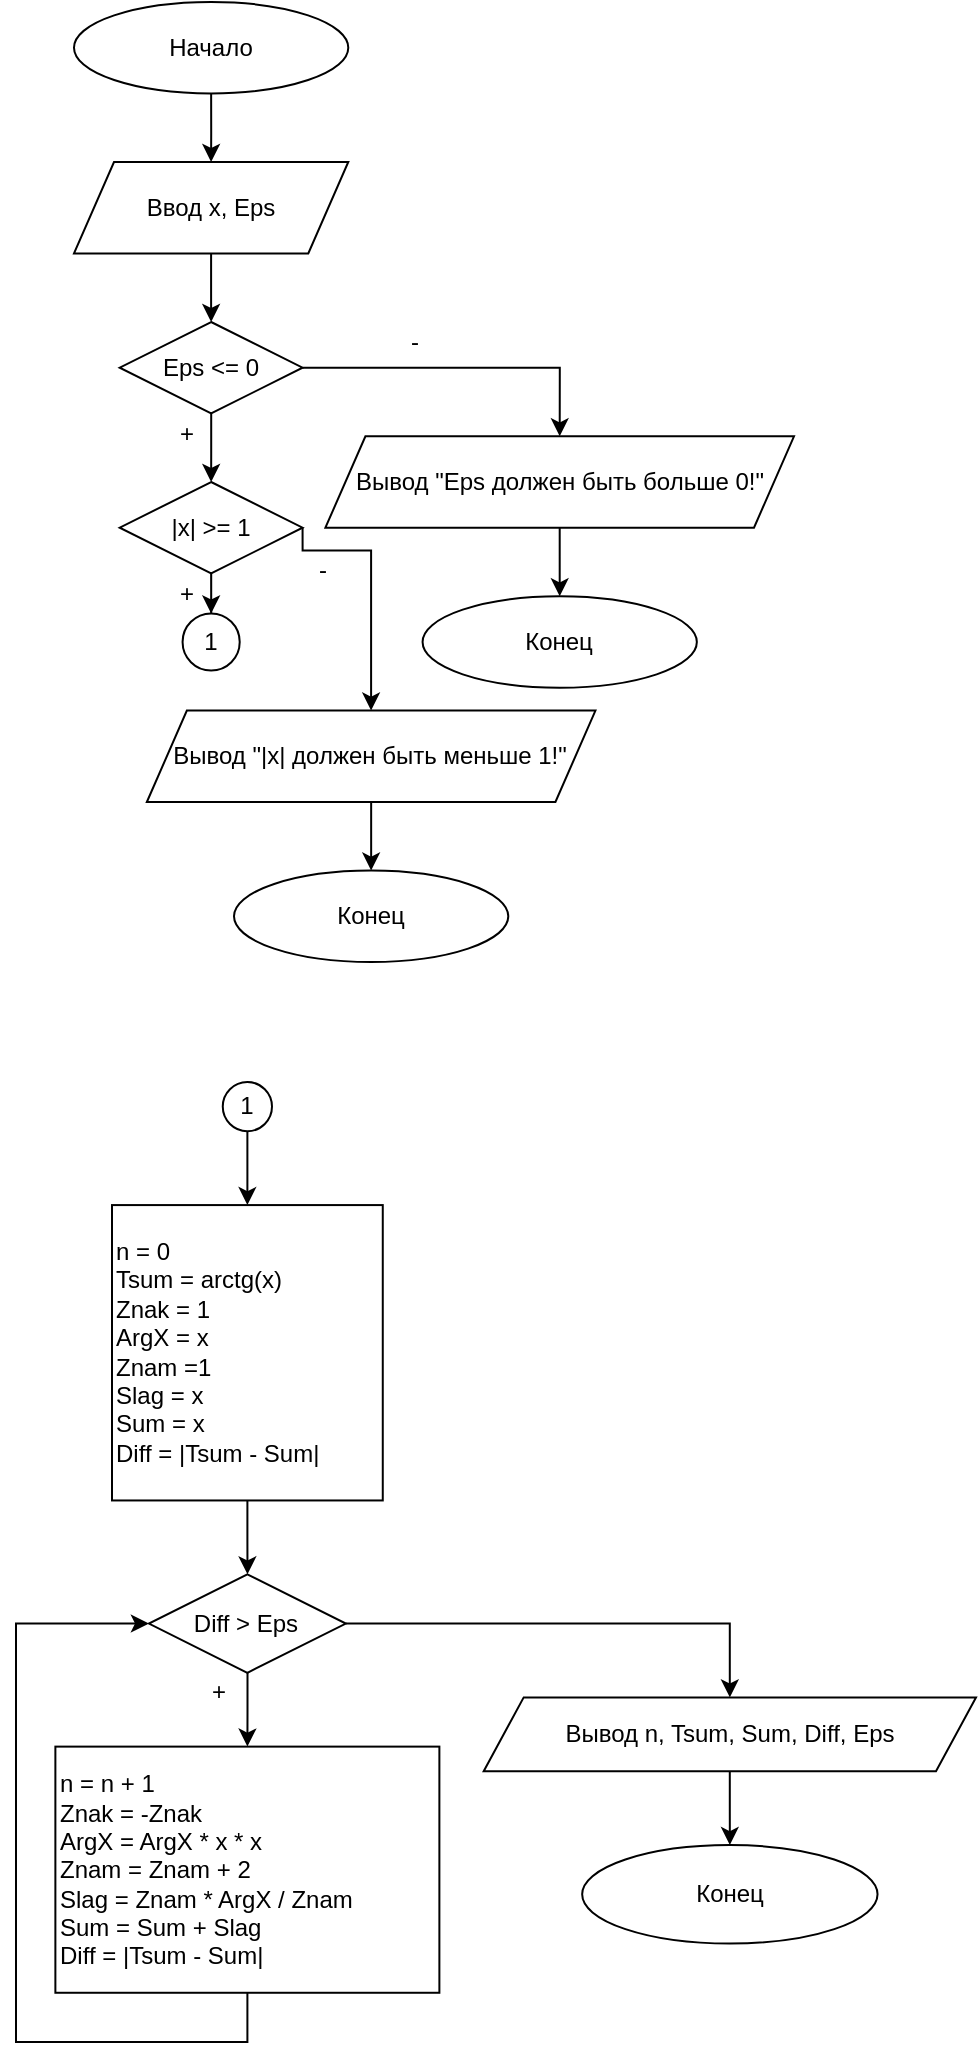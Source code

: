 <mxfile version="15.1.4" type="device"><diagram id="C5RBs43oDa-KdzZeNtuy" name="Page-1"><mxGraphModel dx="1346" dy="917" grid="1" gridSize="10" guides="1" tooltips="1" connect="1" arrows="1" fold="1" page="1" pageScale="1" pageWidth="827" pageHeight="1169" background="#FFFFFF" math="0" shadow="0"><root><mxCell id="WIyWlLk6GJQsqaUBKTNV-0"/><mxCell id="WIyWlLk6GJQsqaUBKTNV-1" parent="WIyWlLk6GJQsqaUBKTNV-0"/><mxCell id="u7lpGnSXABJt8K147xgm-42" value="" style="group" vertex="1" connectable="0" parent="WIyWlLk6GJQsqaUBKTNV-1"><mxGeometry x="210" y="610" width="480" height="480" as="geometry"/></mxCell><mxCell id="u7lpGnSXABJt8K147xgm-28" style="edgeStyle=orthogonalEdgeStyle;rounded=0;orthogonalLoop=1;jettySize=auto;html=1;" edge="1" parent="u7lpGnSXABJt8K147xgm-42" source="u7lpGnSXABJt8K147xgm-27"><mxGeometry relative="1" as="geometry"><mxPoint x="115.692" y="61.538" as="targetPoint"/></mxGeometry></mxCell><mxCell id="u7lpGnSXABJt8K147xgm-27" value="&lt;font style=&quot;vertical-align: inherit&quot;&gt;&lt;font style=&quot;vertical-align: inherit&quot;&gt;1&lt;/font&gt;&lt;/font&gt;" style="ellipse;whiteSpace=wrap;html=1;aspect=fixed;" vertex="1" parent="u7lpGnSXABJt8K147xgm-42"><mxGeometry x="103.385" width="24.615" height="24.615" as="geometry"/></mxCell><mxCell id="u7lpGnSXABJt8K147xgm-29" value="n = 0&lt;br&gt;Tsum = arctg(x)&lt;br&gt;Znak = 1&lt;br&gt;ArgX = x&lt;br&gt;Znam =1&lt;br&gt;Slag = x&lt;br&gt;Sum = x&lt;br&gt;Diff = |Tsum - Sum|" style="rounded=0;whiteSpace=wrap;html=1;align=left;" vertex="1" parent="u7lpGnSXABJt8K147xgm-42"><mxGeometry x="48" y="61.538" width="135.385" height="147.692" as="geometry"/></mxCell><mxCell id="u7lpGnSXABJt8K147xgm-32" value="Diff &amp;gt; Eps" style="rhombus;whiteSpace=wrap;html=1;" vertex="1" parent="u7lpGnSXABJt8K147xgm-42"><mxGeometry x="66.462" y="246.154" width="98.462" height="49.231" as="geometry"/></mxCell><mxCell id="u7lpGnSXABJt8K147xgm-31" style="edgeStyle=orthogonalEdgeStyle;rounded=0;orthogonalLoop=1;jettySize=auto;html=1;" edge="1" parent="u7lpGnSXABJt8K147xgm-42" source="u7lpGnSXABJt8K147xgm-29" target="u7lpGnSXABJt8K147xgm-32"><mxGeometry relative="1" as="geometry"><mxPoint x="115.692" y="246.154" as="targetPoint"/></mxGeometry></mxCell><mxCell id="u7lpGnSXABJt8K147xgm-35" style="edgeStyle=orthogonalEdgeStyle;rounded=0;orthogonalLoop=1;jettySize=auto;html=1;entryX=0;entryY=0.5;entryDx=0;entryDy=0;" edge="1" parent="u7lpGnSXABJt8K147xgm-42" source="u7lpGnSXABJt8K147xgm-34" target="u7lpGnSXABJt8K147xgm-32"><mxGeometry relative="1" as="geometry"><mxPoint y="270.769" as="targetPoint"/><Array as="points"><mxPoint x="115.692" y="480"/><mxPoint y="480"/><mxPoint y="270.769"/></Array></mxGeometry></mxCell><mxCell id="u7lpGnSXABJt8K147xgm-34" value="n = n + 1&lt;br&gt;Znak = -Znak&lt;br&gt;ArgX = ArgX * x * x&lt;br&gt;Znam = Znam + 2&lt;br&gt;Slag = Znam * ArgX / Znam&lt;br&gt;Sum = Sum + Slag&lt;br&gt;Diff = |Tsum - Sum|" style="rounded=0;whiteSpace=wrap;html=1;align=left;" vertex="1" parent="u7lpGnSXABJt8K147xgm-42"><mxGeometry x="19.692" y="332.308" width="192" height="123.077" as="geometry"/></mxCell><mxCell id="u7lpGnSXABJt8K147xgm-33" style="edgeStyle=orthogonalEdgeStyle;rounded=0;orthogonalLoop=1;jettySize=auto;html=1;" edge="1" parent="u7lpGnSXABJt8K147xgm-42" source="u7lpGnSXABJt8K147xgm-32" target="u7lpGnSXABJt8K147xgm-34"><mxGeometry relative="1" as="geometry"><mxPoint x="115.692" y="332.308" as="targetPoint"/></mxGeometry></mxCell><mxCell id="u7lpGnSXABJt8K147xgm-37" value="+" style="text;html=1;align=center;verticalAlign=middle;resizable=0;points=[];autosize=1;strokeColor=none;fillColor=none;" vertex="1" parent="u7lpGnSXABJt8K147xgm-42"><mxGeometry x="91.077" y="295.385" width="20" height="20" as="geometry"/></mxCell><mxCell id="u7lpGnSXABJt8K147xgm-39" value="Вывод n, Tsum, Sum, Diff, Eps" style="shape=parallelogram;perimeter=parallelogramPerimeter;whiteSpace=wrap;html=1;fixedSize=1;" vertex="1" parent="u7lpGnSXABJt8K147xgm-42"><mxGeometry x="233.846" y="307.692" width="246.154" height="36.923" as="geometry"/></mxCell><mxCell id="u7lpGnSXABJt8K147xgm-38" style="edgeStyle=orthogonalEdgeStyle;rounded=0;orthogonalLoop=1;jettySize=auto;html=1;exitX=1;exitY=0.5;exitDx=0;exitDy=0;" edge="1" parent="u7lpGnSXABJt8K147xgm-42" source="u7lpGnSXABJt8K147xgm-32" target="u7lpGnSXABJt8K147xgm-39"><mxGeometry relative="1" as="geometry"><mxPoint x="320" y="270.945" as="targetPoint"/></mxGeometry></mxCell><mxCell id="u7lpGnSXABJt8K147xgm-41" value="Конец" style="ellipse;whiteSpace=wrap;html=1;" vertex="1" parent="u7lpGnSXABJt8K147xgm-42"><mxGeometry x="283.077" y="381.538" width="147.692" height="49.231" as="geometry"/></mxCell><mxCell id="u7lpGnSXABJt8K147xgm-40" style="edgeStyle=orthogonalEdgeStyle;rounded=0;orthogonalLoop=1;jettySize=auto;html=1;" edge="1" parent="u7lpGnSXABJt8K147xgm-42" source="u7lpGnSXABJt8K147xgm-39" target="u7lpGnSXABJt8K147xgm-41"><mxGeometry relative="1" as="geometry"><mxPoint x="356.923" y="381.538" as="targetPoint"/></mxGeometry></mxCell><mxCell id="u7lpGnSXABJt8K147xgm-43" value="" style="group" vertex="1" connectable="0" parent="WIyWlLk6GJQsqaUBKTNV-1"><mxGeometry x="239" y="70" width="360" height="480" as="geometry"/></mxCell><mxCell id="u7lpGnSXABJt8K147xgm-0" value="&lt;font style=&quot;vertical-align: inherit&quot;&gt;&lt;font style=&quot;vertical-align: inherit&quot;&gt;Начало&lt;/font&gt;&lt;/font&gt;" style="ellipse;whiteSpace=wrap;html=1;" vertex="1" parent="u7lpGnSXABJt8K147xgm-43"><mxGeometry width="137.143" height="45.714" as="geometry"/></mxCell><mxCell id="u7lpGnSXABJt8K147xgm-2" value="&lt;font style=&quot;vertical-align: inherit&quot;&gt;&lt;font style=&quot;vertical-align: inherit&quot;&gt;Ввод x, Eps&lt;/font&gt;&lt;/font&gt;" style="shape=parallelogram;perimeter=parallelogramPerimeter;whiteSpace=wrap;html=1;fixedSize=1;" vertex="1" parent="u7lpGnSXABJt8K147xgm-43"><mxGeometry y="80" width="137.143" height="45.714" as="geometry"/></mxCell><mxCell id="u7lpGnSXABJt8K147xgm-1" style="edgeStyle=orthogonalEdgeStyle;rounded=0;orthogonalLoop=1;jettySize=auto;html=1;exitX=0.5;exitY=1;exitDx=0;exitDy=0;" edge="1" parent="u7lpGnSXABJt8K147xgm-43" source="u7lpGnSXABJt8K147xgm-0" target="u7lpGnSXABJt8K147xgm-2"><mxGeometry relative="1" as="geometry"><mxPoint x="-216.915" y="80" as="targetPoint"/></mxGeometry></mxCell><mxCell id="u7lpGnSXABJt8K147xgm-9" style="edgeStyle=orthogonalEdgeStyle;rounded=0;orthogonalLoop=1;jettySize=auto;html=1;" edge="1" parent="u7lpGnSXABJt8K147xgm-43" source="u7lpGnSXABJt8K147xgm-3"><mxGeometry relative="1" as="geometry"><mxPoint x="68.572" y="240" as="targetPoint"/></mxGeometry></mxCell><mxCell id="u7lpGnSXABJt8K147xgm-3" value="&lt;font style=&quot;vertical-align: inherit&quot;&gt;&lt;font style=&quot;vertical-align: inherit&quot;&gt;Eps &amp;lt;= 0&lt;/font&gt;&lt;/font&gt;" style="rhombus;whiteSpace=wrap;html=1;" vertex="1" parent="u7lpGnSXABJt8K147xgm-43"><mxGeometry x="22.857" y="160" width="91.429" height="45.714" as="geometry"/></mxCell><mxCell id="u7lpGnSXABJt8K147xgm-4" style="edgeStyle=orthogonalEdgeStyle;rounded=0;orthogonalLoop=1;jettySize=auto;html=1;entryX=0.5;entryY=0;entryDx=0;entryDy=0;" edge="1" parent="u7lpGnSXABJt8K147xgm-43" source="u7lpGnSXABJt8K147xgm-2" target="u7lpGnSXABJt8K147xgm-3"><mxGeometry relative="1" as="geometry"/></mxCell><mxCell id="u7lpGnSXABJt8K147xgm-7" value="&lt;font style=&quot;vertical-align: inherit&quot;&gt;&lt;font style=&quot;vertical-align: inherit&quot;&gt;&lt;font style=&quot;vertical-align: inherit&quot;&gt;&lt;font style=&quot;vertical-align: inherit&quot;&gt;&lt;font style=&quot;vertical-align: inherit&quot;&gt;&lt;font style=&quot;vertical-align: inherit&quot;&gt;&lt;font style=&quot;vertical-align: inherit&quot;&gt;&lt;font style=&quot;vertical-align: inherit ; font-size: 12px&quot;&gt;Вывод &quot;Eps должен быть больше 0!&quot;&lt;/font&gt;&lt;/font&gt;&lt;/font&gt;&lt;/font&gt;&lt;/font&gt;&lt;/font&gt;&lt;/font&gt;&lt;/font&gt;" style="shape=parallelogram;perimeter=parallelogramPerimeter;whiteSpace=wrap;html=1;fixedSize=1;" vertex="1" parent="u7lpGnSXABJt8K147xgm-43"><mxGeometry x="125.71" y="217.14" width="234.29" height="45.71" as="geometry"/></mxCell><mxCell id="u7lpGnSXABJt8K147xgm-16" style="edgeStyle=orthogonalEdgeStyle;rounded=0;orthogonalLoop=1;jettySize=auto;html=1;exitX=1;exitY=0.5;exitDx=0;exitDy=0;entryX=0.5;entryY=0;entryDx=0;entryDy=0;" edge="1" parent="u7lpGnSXABJt8K147xgm-43" source="u7lpGnSXABJt8K147xgm-3" target="u7lpGnSXABJt8K147xgm-7"><mxGeometry relative="1" as="geometry"><mxPoint x="228.572" y="182.857" as="targetPoint"/><Array as="points"><mxPoint x="243" y="183"/></Array></mxGeometry></mxCell><mxCell id="u7lpGnSXABJt8K147xgm-10" value="&lt;font style=&quot;vertical-align: inherit&quot;&gt;&lt;font style=&quot;vertical-align: inherit&quot;&gt;|x| &amp;gt;= 1&lt;/font&gt;&lt;/font&gt;" style="rhombus;whiteSpace=wrap;html=1;" vertex="1" parent="u7lpGnSXABJt8K147xgm-43"><mxGeometry x="22.857" y="240" width="91.429" height="45.714" as="geometry"/></mxCell><mxCell id="u7lpGnSXABJt8K147xgm-13" value="&lt;font style=&quot;vertical-align: inherit&quot;&gt;&lt;font style=&quot;vertical-align: inherit&quot;&gt;Конец&lt;/font&gt;&lt;/font&gt;" style="ellipse;whiteSpace=wrap;html=1;" vertex="1" parent="u7lpGnSXABJt8K147xgm-43"><mxGeometry x="174.281" y="297.143" width="137.143" height="45.714" as="geometry"/></mxCell><mxCell id="u7lpGnSXABJt8K147xgm-12" style="edgeStyle=orthogonalEdgeStyle;rounded=0;orthogonalLoop=1;jettySize=auto;html=1;" edge="1" parent="u7lpGnSXABJt8K147xgm-43" source="u7lpGnSXABJt8K147xgm-7" target="u7lpGnSXABJt8K147xgm-13"><mxGeometry relative="1" as="geometry"><mxPoint x="228.572" y="297.143" as="targetPoint"/></mxGeometry></mxCell><mxCell id="u7lpGnSXABJt8K147xgm-26" style="edgeStyle=orthogonalEdgeStyle;rounded=0;orthogonalLoop=1;jettySize=auto;html=1;exitX=0.5;exitY=1;exitDx=0;exitDy=0;" edge="1" parent="u7lpGnSXABJt8K147xgm-43" source="u7lpGnSXABJt8K147xgm-14"><mxGeometry relative="1" as="geometry"><mxPoint x="148.572" y="434.286" as="targetPoint"/><Array as="points"><mxPoint x="148.572" y="400"/><mxPoint x="148.572" y="400"/></Array></mxGeometry></mxCell><mxCell id="u7lpGnSXABJt8K147xgm-14" value="&lt;font style=&quot;vertical-align: inherit&quot;&gt;&lt;font style=&quot;vertical-align: inherit&quot;&gt;Вывод &quot;|x| должен быть меньше 1!&quot;&lt;/font&gt;&lt;/font&gt;" style="shape=parallelogram;perimeter=parallelogramPerimeter;whiteSpace=wrap;html=1;fixedSize=1;" vertex="1" parent="u7lpGnSXABJt8K147xgm-43"><mxGeometry x="36.43" y="354.29" width="224.29" height="45.71" as="geometry"/></mxCell><mxCell id="u7lpGnSXABJt8K147xgm-11" style="edgeStyle=orthogonalEdgeStyle;rounded=0;orthogonalLoop=1;jettySize=auto;html=1;exitX=1;exitY=0.5;exitDx=0;exitDy=0;" edge="1" parent="u7lpGnSXABJt8K147xgm-43" source="u7lpGnSXABJt8K147xgm-10" target="u7lpGnSXABJt8K147xgm-14"><mxGeometry relative="1" as="geometry"><mxPoint x="148.572" y="422.857" as="targetPoint"/><Array as="points"><mxPoint x="114.286" y="274.286"/><mxPoint x="148.572" y="274.286"/></Array></mxGeometry></mxCell><mxCell id="u7lpGnSXABJt8K147xgm-20" value="&lt;font style=&quot;vertical-align: inherit&quot;&gt;&lt;font style=&quot;vertical-align: inherit&quot;&gt;1&lt;/font&gt;&lt;/font&gt;" style="ellipse;whiteSpace=wrap;html=1;aspect=fixed;" vertex="1" parent="u7lpGnSXABJt8K147xgm-43"><mxGeometry x="54.286" y="305.714" width="28.571" height="28.571" as="geometry"/></mxCell><mxCell id="u7lpGnSXABJt8K147xgm-19" style="edgeStyle=orthogonalEdgeStyle;rounded=0;orthogonalLoop=1;jettySize=auto;html=1;exitX=0.5;exitY=1;exitDx=0;exitDy=0;" edge="1" parent="u7lpGnSXABJt8K147xgm-43" source="u7lpGnSXABJt8K147xgm-10" target="u7lpGnSXABJt8K147xgm-20"><mxGeometry relative="1" as="geometry"><mxPoint x="68.508" y="308.571" as="targetPoint"/></mxGeometry></mxCell><mxCell id="u7lpGnSXABJt8K147xgm-21" value="&lt;font style=&quot;vertical-align: inherit&quot;&gt;&lt;font style=&quot;vertical-align: inherit&quot;&gt;-&lt;/font&gt;&lt;/font&gt;" style="text;html=1;align=center;verticalAlign=middle;resizable=0;points=[];autosize=1;strokeColor=none;fillColor=none;" vertex="1" parent="u7lpGnSXABJt8K147xgm-43"><mxGeometry x="160.001" y="160" width="20" height="20" as="geometry"/></mxCell><mxCell id="u7lpGnSXABJt8K147xgm-22" value="&lt;font style=&quot;vertical-align: inherit&quot;&gt;&lt;font style=&quot;vertical-align: inherit&quot;&gt;+&lt;/font&gt;&lt;/font&gt;" style="text;html=1;align=center;verticalAlign=middle;resizable=0;points=[];autosize=1;strokeColor=none;fillColor=none;" vertex="1" parent="u7lpGnSXABJt8K147xgm-43"><mxGeometry x="45.714" y="205.714" width="20" height="20" as="geometry"/></mxCell><mxCell id="u7lpGnSXABJt8K147xgm-23" value="&lt;font style=&quot;vertical-align: inherit&quot;&gt;&lt;font style=&quot;vertical-align: inherit&quot;&gt;+&lt;br&gt;&lt;/font&gt;&lt;/font&gt;" style="text;html=1;align=center;verticalAlign=middle;resizable=0;points=[];autosize=1;strokeColor=none;fillColor=none;" vertex="1" parent="u7lpGnSXABJt8K147xgm-43"><mxGeometry x="45.714" y="285.714" width="20" height="20" as="geometry"/></mxCell><mxCell id="u7lpGnSXABJt8K147xgm-24" value="&lt;font style=&quot;vertical-align: inherit&quot;&gt;&lt;font style=&quot;vertical-align: inherit&quot;&gt;-&lt;/font&gt;&lt;/font&gt;" style="text;html=1;align=center;verticalAlign=middle;resizable=0;points=[];autosize=1;strokeColor=none;fillColor=none;" vertex="1" parent="u7lpGnSXABJt8K147xgm-43"><mxGeometry x="114.286" y="274.286" width="20" height="20" as="geometry"/></mxCell><mxCell id="u7lpGnSXABJt8K147xgm-25" value="&lt;font style=&quot;vertical-align: inherit&quot;&gt;&lt;font style=&quot;vertical-align: inherit&quot;&gt;Конец&lt;/font&gt;&lt;/font&gt;" style="ellipse;whiteSpace=wrap;html=1;" vertex="1" parent="u7lpGnSXABJt8K147xgm-43"><mxGeometry x="80.0" y="434.286" width="137.143" height="45.714" as="geometry"/></mxCell></root></mxGraphModel></diagram></mxfile>